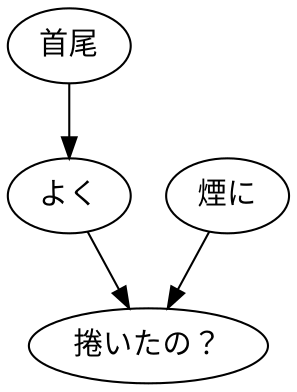 digraph graph6876 {
	node0 [label="首尾"];
	node1 [label="よく"];
	node2 [label="煙に"];
	node3 [label="捲いたの？"];
	node0 -> node1;
	node1 -> node3;
	node2 -> node3;
}
